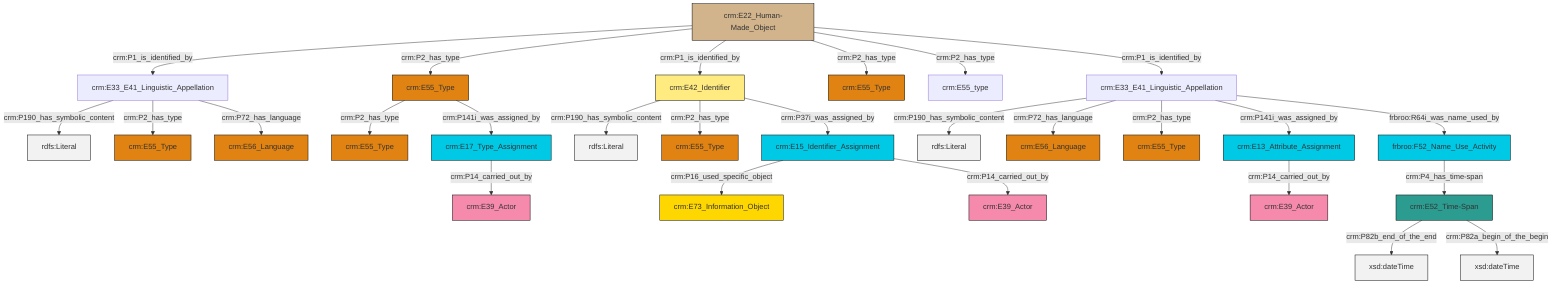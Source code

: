 graph TD
classDef Literal fill:#f2f2f2,stroke:#000000;
classDef CRM_Entity fill:#FFFFFF,stroke:#000000;
classDef Temporal_Entity fill:#00C9E6, stroke:#000000;
classDef Type fill:#E18312, stroke:#000000;
classDef Time-Span fill:#2C9C91, stroke:#000000;
classDef Appellation fill:#FFEB7F, stroke:#000000;
classDef Place fill:#008836, stroke:#000000;
classDef Persistent_Item fill:#B266B2, stroke:#000000;
classDef Conceptual_Object fill:#FFD700, stroke:#000000;
classDef Physical_Thing fill:#D2B48C, stroke:#000000;
classDef Actor fill:#f58aad, stroke:#000000;
classDef PC_Classes fill:#4ce600, stroke:#000000;
classDef Multi fill:#cccccc,stroke:#000000;

2["crm:E33_E41_Linguistic_Appellation"]:::Default -->|crm:P190_has_symbolic_content| 3[rdfs:Literal]:::Literal
4["crm:E42_Identifier"]:::Appellation -->|crm:P190_has_symbolic_content| 5[rdfs:Literal]:::Literal
8["crm:E33_E41_Linguistic_Appellation"]:::Default -->|crm:P190_has_symbolic_content| 9[rdfs:Literal]:::Literal
4["crm:E42_Identifier"]:::Appellation -->|crm:P2_has_type| 10["crm:E55_Type"]:::Type
17["crm:E22_Human-Made_Object"]:::Physical_Thing -->|crm:P1_is_identified_by| 2["crm:E33_E41_Linguistic_Appellation"]:::Default
18["crm:E15_Identifier_Assignment"]:::Temporal_Entity -->|crm:P16_used_specific_object| 19["crm:E73_Information_Object"]:::Conceptual_Object
17["crm:E22_Human-Made_Object"]:::Physical_Thing -->|crm:P2_has_type| 24["crm:E55_Type"]:::Type
25["crm:E13_Attribute_Assignment"]:::Temporal_Entity -->|crm:P14_carried_out_by| 26["crm:E39_Actor"]:::Actor
2["crm:E33_E41_Linguistic_Appellation"]:::Default -->|crm:P2_has_type| 6["crm:E55_Type"]:::Type
4["crm:E42_Identifier"]:::Appellation -->|crm:P37i_was_assigned_by| 18["crm:E15_Identifier_Assignment"]:::Temporal_Entity
17["crm:E22_Human-Made_Object"]:::Physical_Thing -->|crm:P1_is_identified_by| 4["crm:E42_Identifier"]:::Appellation
24["crm:E55_Type"]:::Type -->|crm:P2_has_type| 11["crm:E55_Type"]:::Type
8["crm:E33_E41_Linguistic_Appellation"]:::Default -->|crm:P72_has_language| 30["crm:E56_Language"]:::Type
17["crm:E22_Human-Made_Object"]:::Physical_Thing -->|crm:P2_has_type| 32["crm:E55_Type"]:::Type
17["crm:E22_Human-Made_Object"]:::Physical_Thing -->|crm:P2_has_type| 38["crm:E55_type"]:::Default
8["crm:E33_E41_Linguistic_Appellation"]:::Default -->|crm:P2_has_type| 36["crm:E55_Type"]:::Type
41["crm:E52_Time-Span"]:::Time-Span -->|crm:P82b_end_of_the_end| 43[xsd:dateTime]:::Literal
41["crm:E52_Time-Span"]:::Time-Span -->|crm:P82a_begin_of_the_begin| 47[xsd:dateTime]:::Literal
13["frbroo:F52_Name_Use_Activity"]:::Temporal_Entity -->|crm:P4_has_time-span| 41["crm:E52_Time-Span"]:::Time-Span
15["crm:E17_Type_Assignment"]:::Temporal_Entity -->|crm:P14_carried_out_by| 33["crm:E39_Actor"]:::Actor
24["crm:E55_Type"]:::Type -->|crm:P141i_was_assigned_by| 15["crm:E17_Type_Assignment"]:::Temporal_Entity
8["crm:E33_E41_Linguistic_Appellation"]:::Default -->|crm:P141i_was_assigned_by| 25["crm:E13_Attribute_Assignment"]:::Temporal_Entity
18["crm:E15_Identifier_Assignment"]:::Temporal_Entity -->|crm:P14_carried_out_by| 0["crm:E39_Actor"]:::Actor
2["crm:E33_E41_Linguistic_Appellation"]:::Default -->|crm:P72_has_language| 21["crm:E56_Language"]:::Type
8["crm:E33_E41_Linguistic_Appellation"]:::Default -->|frbroo:R64i_was_name_used_by| 13["frbroo:F52_Name_Use_Activity"]:::Temporal_Entity
17["crm:E22_Human-Made_Object"]:::Physical_Thing -->|crm:P1_is_identified_by| 8["crm:E33_E41_Linguistic_Appellation"]:::Default